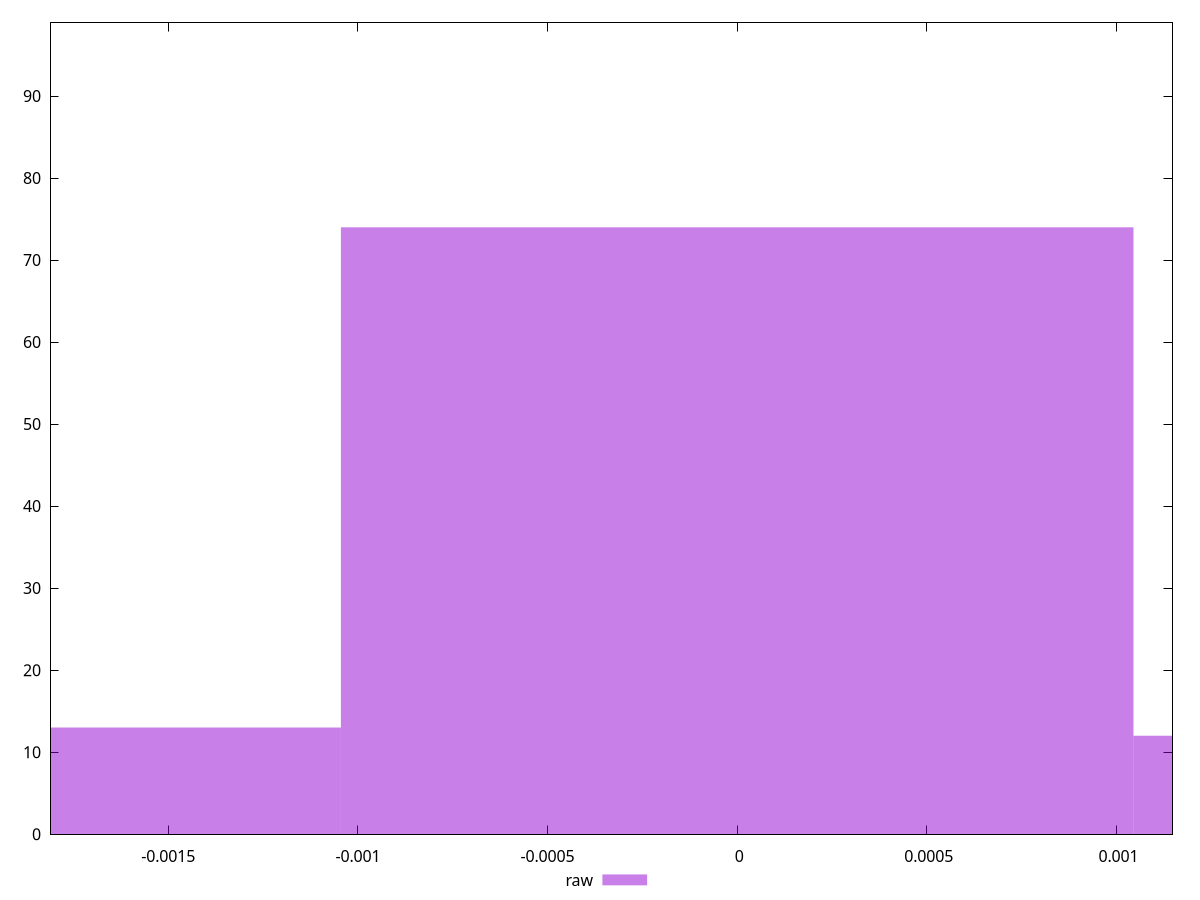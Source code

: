 reset

$raw <<EOF
0 74
0.0020897798656061774 12
-0.0020897798656061774 13
EOF

set key outside below
set boxwidth 0.0020897798656061774
set xrange [-0.001811864040967348:0.001147756989199511]
set yrange [0:99]
set trange [0:99]
set style fill transparent solid 0.5 noborder
set terminal svg size 640, 490 enhanced background rgb 'white'
set output "reports/report_00030_2021-02-24T20-42-31.540Z/meta/pScore-difference/samples/card/raw/histogram.svg"

plot $raw title "raw" with boxes

reset
